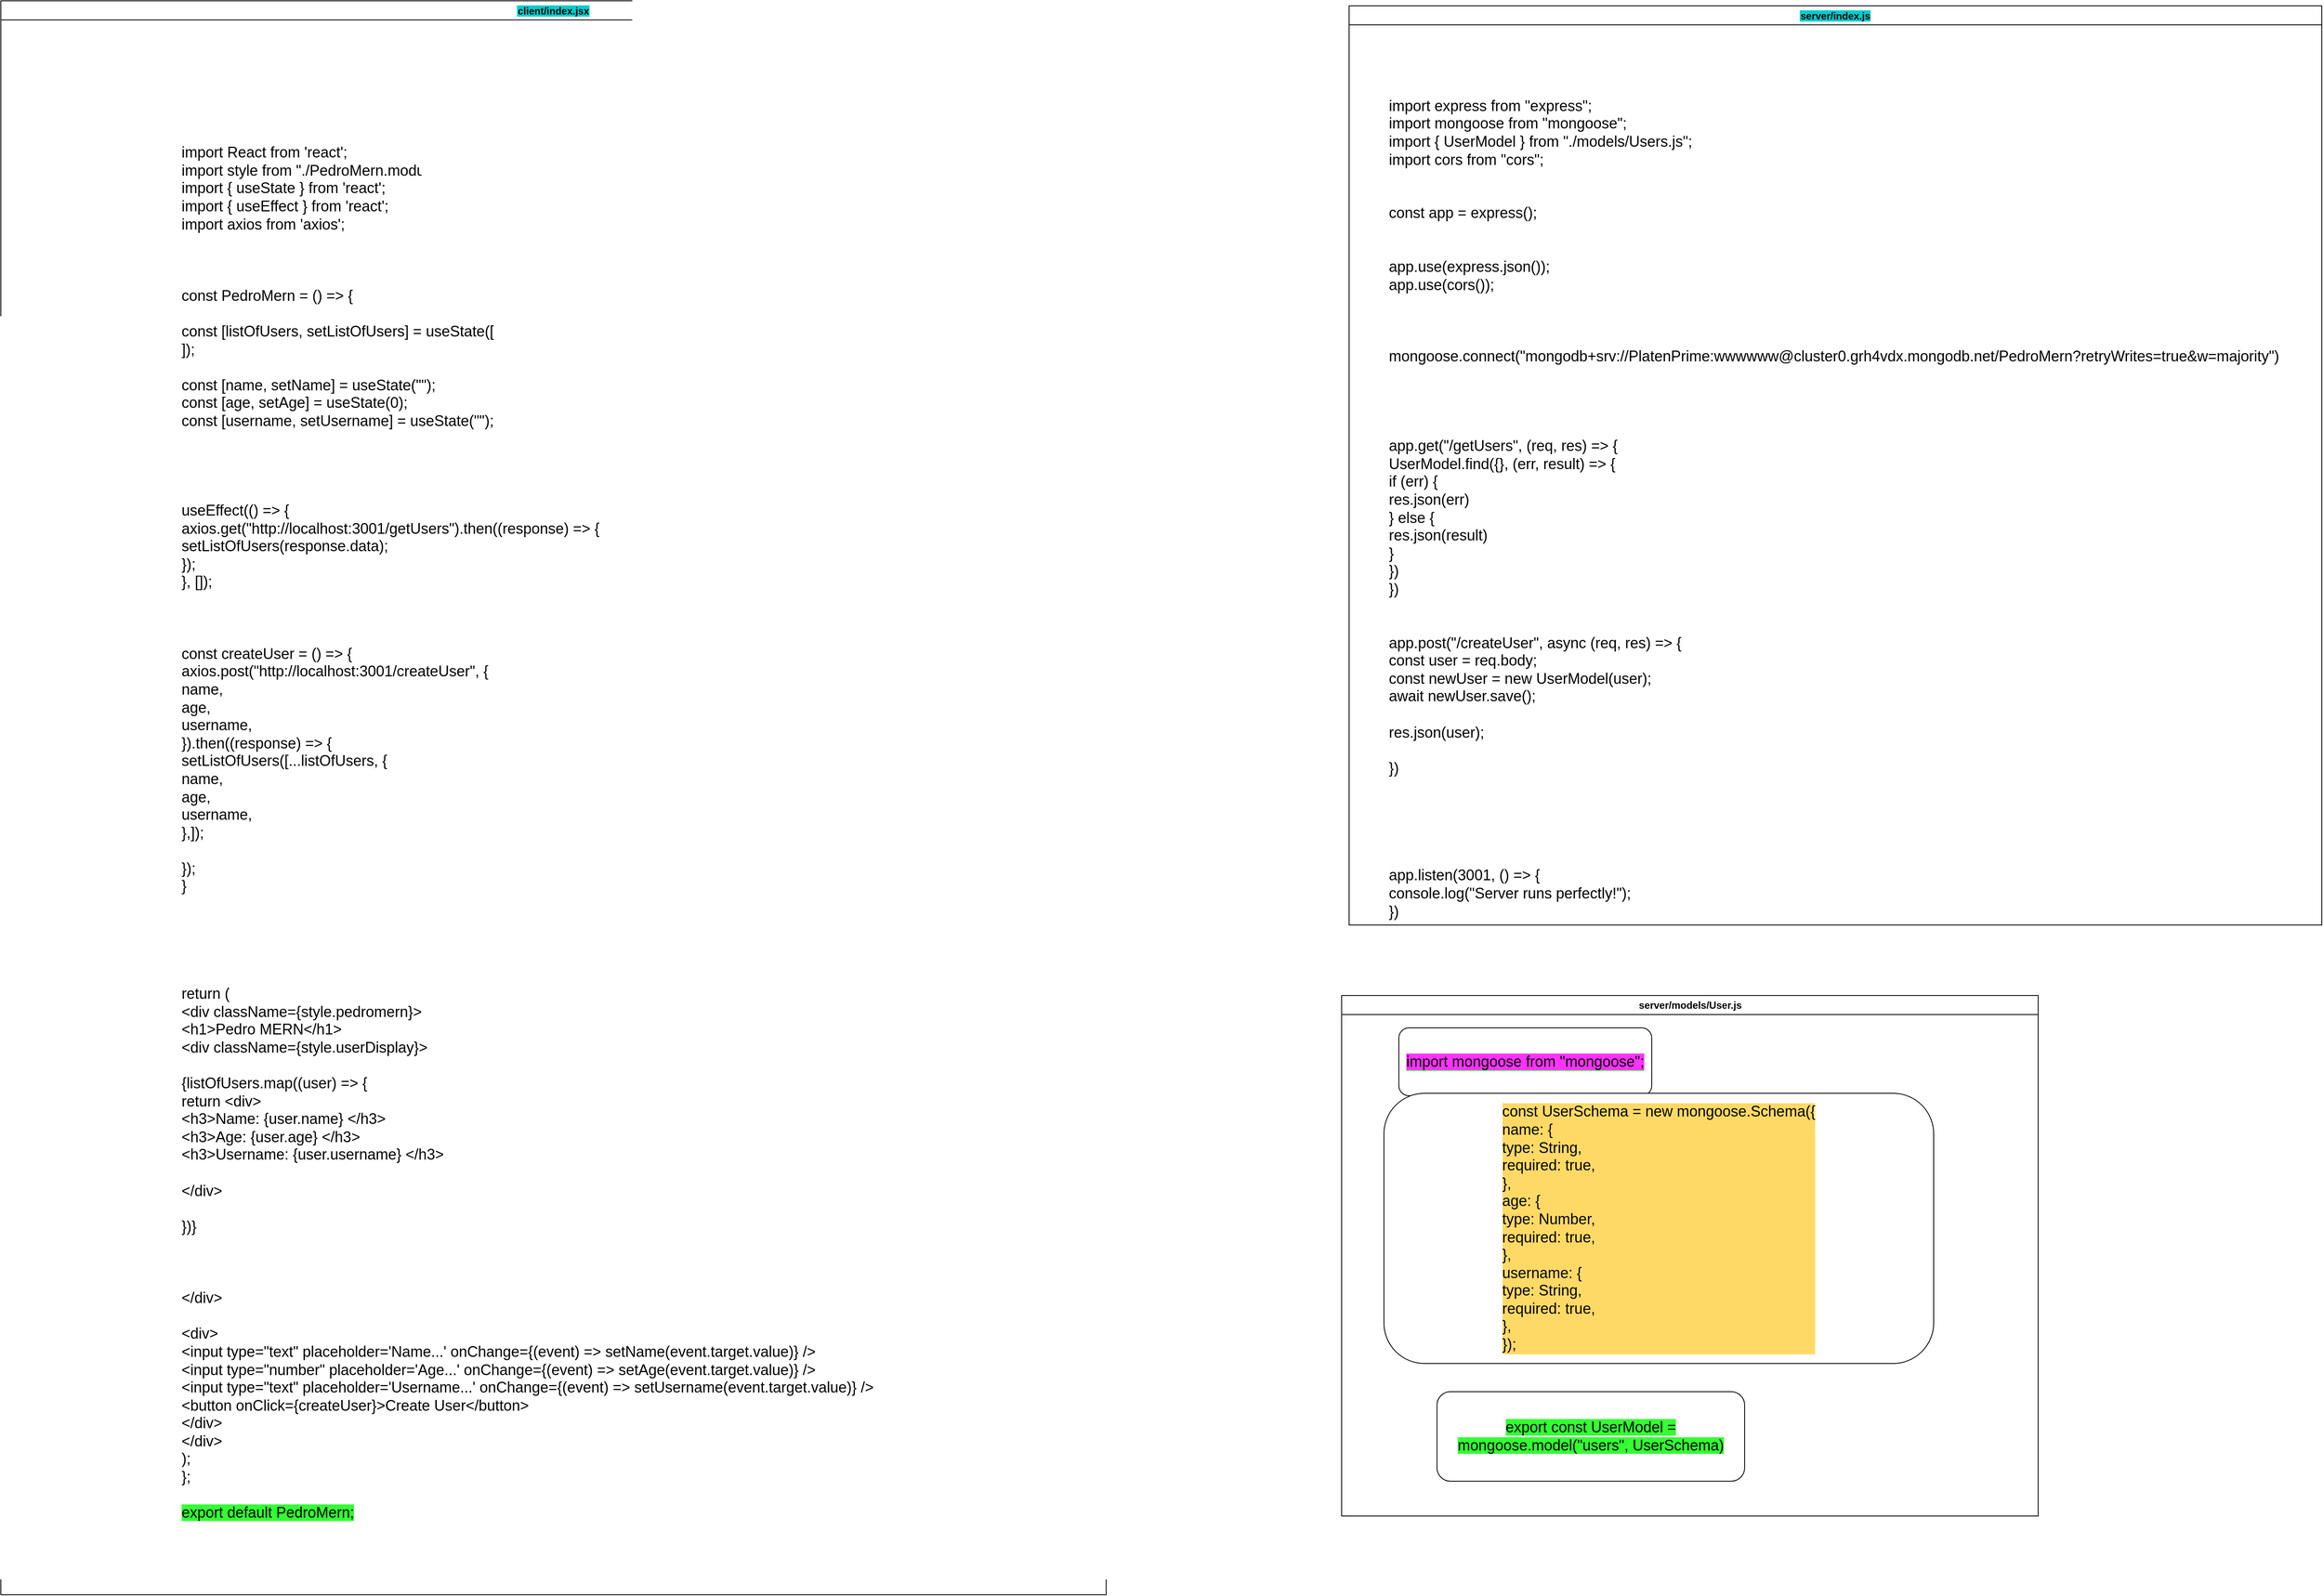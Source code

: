 <mxfile version="20.2.5" type="github">
  <diagram id="KioEcsuCj0JwU_afDKcz" name="Страница 1">
    <mxGraphModel dx="3852" dy="4631" grid="0" gridSize="10" guides="1" tooltips="1" connect="1" arrows="1" fold="1" page="1" pageScale="1" pageWidth="827" pageHeight="1169" math="0" shadow="0">
      <root>
        <mxCell id="0" />
        <mxCell id="1" parent="0" />
        <mxCell id="dEeaZ9QsUm1AKJYpGZG4-4" value="server/index.js" style="swimlane;labelBackgroundColor=#00CCCC;html=0;" vertex="1" parent="1">
          <mxGeometry x="86" y="-2561" width="1173" height="1109" as="geometry">
            <mxRectangle x="920" y="-2040" width="119" height="26" as="alternateBounds" />
          </mxGeometry>
        </mxCell>
        <mxCell id="dEeaZ9QsUm1AKJYpGZG4-20" value="&lt;div&gt;import express from &quot;express&quot;;&lt;/div&gt;&lt;div&gt;import mongoose from &quot;mongoose&quot;;&lt;/div&gt;&lt;div&gt;import { UserModel } from &quot;./models/Users.js&quot;;&lt;/div&gt;&lt;div&gt;import cors from &quot;cors&quot;;&lt;/div&gt;&lt;div&gt;&lt;br&gt;&lt;/div&gt;&lt;div&gt;&lt;br&gt;&lt;/div&gt;&lt;div&gt;const app = express();&lt;/div&gt;&lt;div&gt;&lt;br&gt;&lt;/div&gt;&lt;div&gt;&lt;br&gt;&lt;/div&gt;&lt;div&gt;app.use(express.json());&lt;/div&gt;&lt;div&gt;app.use(cors());&lt;/div&gt;&lt;div&gt;&lt;br&gt;&lt;/div&gt;&lt;div&gt;&lt;br&gt;&lt;/div&gt;&lt;div&gt;&lt;br&gt;&lt;/div&gt;&lt;div&gt;mongoose.connect(&quot;mongodb+srv://PlatenPrime:wwwwww@cluster0.grh4vdx.mongodb.net/PedroMern?retryWrites=true&amp;amp;w=majority&quot;)&lt;/div&gt;&lt;div&gt;&lt;br&gt;&lt;/div&gt;&lt;div&gt;&lt;br&gt;&lt;/div&gt;&lt;div&gt;&lt;br&gt;&lt;/div&gt;&lt;div&gt;&lt;br&gt;&lt;/div&gt;&lt;div&gt;app.get(&quot;/getUsers&quot;, (req, res) =&amp;gt; {&lt;/div&gt;&lt;div&gt;&lt;span style=&quot;&quot;&gt;	&lt;/span&gt;UserModel.find({}, (err, result) =&amp;gt; {&lt;/div&gt;&lt;div&gt;&lt;span style=&quot;&quot;&gt;		&lt;/span&gt;if (err) {&lt;/div&gt;&lt;div&gt;&lt;span style=&quot;&quot;&gt;			&lt;/span&gt;res.json(err)&lt;/div&gt;&lt;div&gt;&lt;span style=&quot;&quot;&gt;		&lt;/span&gt;} else {&lt;/div&gt;&lt;div&gt;&lt;span style=&quot;&quot;&gt;			&lt;/span&gt;res.json(result)&lt;/div&gt;&lt;div&gt;&lt;span style=&quot;&quot;&gt;		&lt;/span&gt;}&lt;/div&gt;&lt;div&gt;&lt;span style=&quot;&quot;&gt;	&lt;/span&gt;})&lt;/div&gt;&lt;div&gt;})&lt;/div&gt;&lt;div&gt;&lt;br&gt;&lt;/div&gt;&lt;div&gt;&lt;br&gt;&lt;/div&gt;&lt;div&gt;app.post(&quot;/createUser&quot;, async (req, res) =&amp;gt; {&lt;/div&gt;&lt;div&gt;&lt;span style=&quot;&quot;&gt;	&lt;/span&gt;const user = req.body;&lt;/div&gt;&lt;div&gt;&lt;span style=&quot;&quot;&gt;	&lt;/span&gt;const newUser = new UserModel(user);&lt;/div&gt;&lt;div&gt;&lt;span style=&quot;&quot;&gt;	&lt;/span&gt;await newUser.save();&lt;/div&gt;&lt;div&gt;&lt;br&gt;&lt;/div&gt;&lt;div&gt;&lt;span style=&quot;&quot;&gt;	&lt;/span&gt;res.json(user);&lt;/div&gt;&lt;div&gt;&lt;br&gt;&lt;/div&gt;&lt;div&gt;})&lt;/div&gt;&lt;div&gt;&lt;br&gt;&lt;/div&gt;&lt;div&gt;&lt;br&gt;&lt;/div&gt;&lt;div&gt;&lt;br&gt;&lt;/div&gt;&lt;div&gt;&lt;br&gt;&lt;/div&gt;&lt;div&gt;&lt;br&gt;&lt;/div&gt;&lt;div&gt;app.listen(3001, () =&amp;gt; {&lt;/div&gt;&lt;div&gt;&lt;span style=&quot;&quot;&gt;	&lt;/span&gt;console.log(&quot;Server runs perfectly!&quot;);&lt;/div&gt;&lt;div style=&quot;&quot;&gt;})&lt;/div&gt;" style="text;html=1;align=left;verticalAlign=middle;resizable=0;points=[];autosize=1;strokeColor=none;fillColor=none;fontSize=18;" vertex="1" parent="dEeaZ9QsUm1AKJYpGZG4-4">
          <mxGeometry x="46" y="104" width="1092" height="1005" as="geometry" />
        </mxCell>
        <mxCell id="dEeaZ9QsUm1AKJYpGZG4-9" value="client/index.jsx" style="swimlane;labelBackgroundColor=#00CCCC;html=0;" vertex="1" parent="1">
          <mxGeometry x="-1540" y="-2567" width="1333" height="1923" as="geometry" />
        </mxCell>
        <mxCell id="dEeaZ9QsUm1AKJYpGZG4-19" value="&lt;div style=&quot;font-size: 18px;&quot;&gt;import React from &#39;react&#39;;&lt;/div&gt;&lt;div style=&quot;font-size: 18px;&quot;&gt;import style from &quot;./PedroMern.module.css&quot;;&lt;/div&gt;&lt;div style=&quot;font-size: 18px;&quot;&gt;import { useState } from &#39;react&#39;;&lt;/div&gt;&lt;div style=&quot;font-size: 18px;&quot;&gt;import { useEffect } from &#39;react&#39;;&lt;/div&gt;&lt;div style=&quot;font-size: 18px;&quot;&gt;import axios from &#39;axios&#39;;&lt;/div&gt;&lt;div style=&quot;font-size: 18px;&quot;&gt;&lt;br style=&quot;font-size: 18px;&quot;&gt;&lt;/div&gt;&lt;div style=&quot;font-size: 18px;&quot;&gt;&lt;br style=&quot;font-size: 18px;&quot;&gt;&lt;/div&gt;&lt;div style=&quot;font-size: 18px;&quot;&gt;&lt;br style=&quot;font-size: 18px;&quot;&gt;&lt;/div&gt;&lt;div style=&quot;font-size: 18px;&quot;&gt;const PedroMern = () =&amp;gt; {&lt;/div&gt;&lt;div style=&quot;font-size: 18px;&quot;&gt;&lt;br style=&quot;font-size: 18px;&quot;&gt;&lt;/div&gt;&lt;div style=&quot;font-size: 18px;&quot;&gt;&lt;span style=&quot;font-size: 18px;&quot;&gt;	&lt;/span&gt;const [listOfUsers, setListOfUsers] = useState([&lt;/div&gt;&lt;div style=&quot;font-size: 18px;&quot;&gt;&lt;span style=&quot;font-size: 18px;&quot;&gt;	&lt;/span&gt;]);&lt;/div&gt;&lt;div style=&quot;font-size: 18px;&quot;&gt;&lt;br style=&quot;font-size: 18px;&quot;&gt;&lt;/div&gt;&lt;div style=&quot;font-size: 18px;&quot;&gt;&lt;span style=&quot;font-size: 18px;&quot;&gt;	&lt;/span&gt;const [name, setName] = useState(&quot;&quot;);&lt;/div&gt;&lt;div style=&quot;font-size: 18px;&quot;&gt;&lt;span style=&quot;font-size: 18px;&quot;&gt;	&lt;/span&gt;const [age, setAge] = useState(0);&lt;/div&gt;&lt;div style=&quot;font-size: 18px;&quot;&gt;&lt;span style=&quot;font-size: 18px;&quot;&gt;	&lt;/span&gt;const [username, setUsername] = useState(&quot;&quot;);&lt;/div&gt;&lt;div style=&quot;font-size: 18px;&quot;&gt;&lt;br style=&quot;font-size: 18px;&quot;&gt;&lt;/div&gt;&lt;div style=&quot;font-size: 18px;&quot;&gt;&lt;br style=&quot;font-size: 18px;&quot;&gt;&lt;/div&gt;&lt;div style=&quot;font-size: 18px;&quot;&gt;&lt;br style=&quot;font-size: 18px;&quot;&gt;&lt;/div&gt;&lt;div style=&quot;font-size: 18px;&quot;&gt;&lt;br style=&quot;font-size: 18px;&quot;&gt;&lt;/div&gt;&lt;div style=&quot;font-size: 18px;&quot;&gt;&lt;span style=&quot;font-size: 18px;&quot;&gt;	&lt;/span&gt;useEffect(() =&amp;gt; {&lt;/div&gt;&lt;div style=&quot;font-size: 18px;&quot;&gt;&lt;span style=&quot;font-size: 18px;&quot;&gt;		&lt;/span&gt;axios.get(&quot;http://localhost:3001/getUsers&quot;).then((response) =&amp;gt; {&lt;/div&gt;&lt;div style=&quot;font-size: 18px;&quot;&gt;&lt;span style=&quot;font-size: 18px;&quot;&gt;			&lt;/span&gt;setListOfUsers(response.data);&lt;/div&gt;&lt;div style=&quot;font-size: 18px;&quot;&gt;&lt;span style=&quot;font-size: 18px;&quot;&gt;		&lt;/span&gt;});&lt;/div&gt;&lt;div style=&quot;font-size: 18px;&quot;&gt;&lt;span style=&quot;font-size: 18px;&quot;&gt;	&lt;/span&gt;}, []);&lt;/div&gt;&lt;div style=&quot;font-size: 18px;&quot;&gt;&lt;br style=&quot;font-size: 18px;&quot;&gt;&lt;/div&gt;&lt;div style=&quot;font-size: 18px;&quot;&gt;&lt;br style=&quot;font-size: 18px;&quot;&gt;&lt;/div&gt;&lt;div style=&quot;font-size: 18px;&quot;&gt;&lt;br style=&quot;font-size: 18px;&quot;&gt;&lt;/div&gt;&lt;div style=&quot;font-size: 18px;&quot;&gt;&lt;span style=&quot;font-size: 18px;&quot;&gt;	&lt;/span&gt;const createUser = () =&amp;gt; {&lt;/div&gt;&lt;div style=&quot;font-size: 18px;&quot;&gt;&lt;span style=&quot;font-size: 18px;&quot;&gt;		&lt;/span&gt;axios.post(&quot;http://localhost:3001/createUser&quot;, {&lt;/div&gt;&lt;div style=&quot;font-size: 18px;&quot;&gt;&lt;span style=&quot;font-size: 18px;&quot;&gt;			&lt;/span&gt;name,&lt;/div&gt;&lt;div style=&quot;font-size: 18px;&quot;&gt;&lt;span style=&quot;font-size: 18px;&quot;&gt;			&lt;/span&gt;age,&lt;/div&gt;&lt;div style=&quot;font-size: 18px;&quot;&gt;&lt;span style=&quot;font-size: 18px;&quot;&gt;			&lt;/span&gt;username,&lt;/div&gt;&lt;div style=&quot;font-size: 18px;&quot;&gt;&lt;span style=&quot;font-size: 18px;&quot;&gt;		&lt;/span&gt;}).then((response) =&amp;gt; {&lt;/div&gt;&lt;div style=&quot;font-size: 18px;&quot;&gt;&lt;span style=&quot;font-size: 18px;&quot;&gt;			&lt;/span&gt;setListOfUsers([...listOfUsers, {&lt;/div&gt;&lt;div style=&quot;font-size: 18px;&quot;&gt;&lt;span style=&quot;font-size: 18px;&quot;&gt;				&lt;/span&gt;name,&lt;/div&gt;&lt;div style=&quot;font-size: 18px;&quot;&gt;&lt;span style=&quot;font-size: 18px;&quot;&gt;				&lt;/span&gt;age,&lt;/div&gt;&lt;div style=&quot;font-size: 18px;&quot;&gt;&lt;span style=&quot;font-size: 18px;&quot;&gt;				&lt;/span&gt;username,&lt;/div&gt;&lt;div style=&quot;font-size: 18px;&quot;&gt;&lt;span style=&quot;font-size: 18px;&quot;&gt;			&lt;/span&gt;},]);&lt;/div&gt;&lt;div style=&quot;font-size: 18px;&quot;&gt;&lt;br style=&quot;font-size: 18px;&quot;&gt;&lt;/div&gt;&lt;div style=&quot;font-size: 18px;&quot;&gt;&lt;span style=&quot;font-size: 18px;&quot;&gt;		&lt;/span&gt;});&lt;/div&gt;&lt;div style=&quot;font-size: 18px;&quot;&gt;&lt;span style=&quot;font-size: 18px;&quot;&gt;	&lt;/span&gt;}&lt;/div&gt;&lt;div style=&quot;font-size: 18px;&quot;&gt;&lt;br style=&quot;font-size: 18px;&quot;&gt;&lt;/div&gt;&lt;div style=&quot;font-size: 18px;&quot;&gt;&lt;br style=&quot;font-size: 18px;&quot;&gt;&lt;/div&gt;&lt;div style=&quot;font-size: 18px;&quot;&gt;&lt;br style=&quot;font-size: 18px;&quot;&gt;&lt;/div&gt;&lt;div style=&quot;font-size: 18px;&quot;&gt;&lt;br style=&quot;font-size: 18px;&quot;&gt;&lt;/div&gt;&lt;div style=&quot;font-size: 18px;&quot;&gt;&lt;br style=&quot;font-size: 18px;&quot;&gt;&lt;/div&gt;&lt;div style=&quot;font-size: 18px;&quot;&gt;&lt;span style=&quot;font-size: 18px;&quot;&gt;	&lt;/span&gt;return (&lt;/div&gt;&lt;div style=&quot;font-size: 18px;&quot;&gt;&lt;span style=&quot;font-size: 18px;&quot;&gt;		&lt;/span&gt;&amp;lt;div className={style.pedromern}&amp;gt;&lt;/div&gt;&lt;div style=&quot;font-size: 18px;&quot;&gt;&lt;span style=&quot;font-size: 18px;&quot;&gt;			&lt;/span&gt;&amp;lt;h1&amp;gt;Pedro MERN&amp;lt;/h1&amp;gt;&lt;/div&gt;&lt;div style=&quot;font-size: 18px;&quot;&gt;&lt;span style=&quot;font-size: 18px;&quot;&gt;			&lt;/span&gt;&amp;lt;div className={style.userDisplay}&amp;gt;&lt;/div&gt;&lt;div style=&quot;font-size: 18px;&quot;&gt;&lt;br style=&quot;font-size: 18px;&quot;&gt;&lt;/div&gt;&lt;div style=&quot;font-size: 18px;&quot;&gt;&lt;span style=&quot;font-size: 18px;&quot;&gt;				&lt;/span&gt;{listOfUsers.map((user) =&amp;gt; {&lt;/div&gt;&lt;div style=&quot;font-size: 18px;&quot;&gt;&lt;span style=&quot;font-size: 18px;&quot;&gt;					&lt;/span&gt;return &amp;lt;div&amp;gt;&lt;/div&gt;&lt;div style=&quot;font-size: 18px;&quot;&gt;&lt;span style=&quot;font-size: 18px;&quot;&gt;						&lt;/span&gt;&amp;lt;h3&amp;gt;Name: {user.name} &amp;lt;/h3&amp;gt;&lt;/div&gt;&lt;div style=&quot;font-size: 18px;&quot;&gt;&lt;span style=&quot;font-size: 18px;&quot;&gt;						&lt;/span&gt;&amp;lt;h3&amp;gt;Age: {user.age} &amp;lt;/h3&amp;gt;&lt;/div&gt;&lt;div style=&quot;font-size: 18px;&quot;&gt;&lt;span style=&quot;font-size: 18px;&quot;&gt;						&lt;/span&gt;&amp;lt;h3&amp;gt;Username: {user.username} &amp;lt;/h3&amp;gt;&lt;/div&gt;&lt;div style=&quot;font-size: 18px;&quot;&gt;&lt;br style=&quot;font-size: 18px;&quot;&gt;&lt;/div&gt;&lt;div style=&quot;font-size: 18px;&quot;&gt;&lt;span style=&quot;font-size: 18px;&quot;&gt;					&lt;/span&gt;&amp;lt;/div&amp;gt;&lt;/div&gt;&lt;div style=&quot;font-size: 18px;&quot;&gt;&lt;br style=&quot;font-size: 18px;&quot;&gt;&lt;/div&gt;&lt;div style=&quot;font-size: 18px;&quot;&gt;&lt;span style=&quot;font-size: 18px;&quot;&gt;				&lt;/span&gt;})}&lt;/div&gt;&lt;div style=&quot;font-size: 18px;&quot;&gt;&lt;br style=&quot;font-size: 18px;&quot;&gt;&lt;/div&gt;&lt;div style=&quot;font-size: 18px;&quot;&gt;&lt;br style=&quot;font-size: 18px;&quot;&gt;&lt;/div&gt;&lt;div style=&quot;font-size: 18px;&quot;&gt;&lt;br style=&quot;font-size: 18px;&quot;&gt;&lt;/div&gt;&lt;div style=&quot;font-size: 18px;&quot;&gt;&lt;span style=&quot;font-size: 18px;&quot;&gt;			&lt;/span&gt;&amp;lt;/div&amp;gt;&lt;/div&gt;&lt;div style=&quot;font-size: 18px;&quot;&gt;&lt;br style=&quot;font-size: 18px;&quot;&gt;&lt;/div&gt;&lt;div style=&quot;font-size: 18px;&quot;&gt;&lt;span style=&quot;font-size: 18px;&quot;&gt;			&lt;/span&gt;&amp;lt;div&amp;gt;&lt;/div&gt;&lt;div style=&quot;font-size: 18px;&quot;&gt;&lt;span style=&quot;font-size: 18px;&quot;&gt;				&lt;/span&gt;&amp;lt;input type=&quot;text&quot; placeholder=&#39;Name...&#39; onChange={(event) =&amp;gt; setName(event.target.value)} /&amp;gt;&lt;/div&gt;&lt;div style=&quot;font-size: 18px;&quot;&gt;&lt;span style=&quot;font-size: 18px;&quot;&gt;				&lt;/span&gt;&amp;lt;input type=&quot;number&quot; placeholder=&#39;Age...&#39; onChange={(event) =&amp;gt; setAge(event.target.value)} /&amp;gt;&lt;/div&gt;&lt;div style=&quot;font-size: 18px;&quot;&gt;&lt;span style=&quot;font-size: 18px;&quot;&gt;				&lt;/span&gt;&amp;lt;input type=&quot;text&quot; placeholder=&#39;Username...&#39; onChange={(event) =&amp;gt; setUsername(event.target.value)} /&amp;gt;&lt;/div&gt;&lt;div style=&quot;font-size: 18px;&quot;&gt;&lt;span style=&quot;font-size: 18px;&quot;&gt;				&lt;/span&gt;&amp;lt;button onClick={createUser}&amp;gt;Create User&amp;lt;/button&amp;gt;&lt;/div&gt;&lt;div style=&quot;font-size: 18px;&quot;&gt;&lt;span style=&quot;font-size: 18px;&quot;&gt;			&lt;/span&gt;&amp;lt;/div&amp;gt;&lt;/div&gt;&lt;div style=&quot;font-size: 18px;&quot;&gt;&lt;span style=&quot;font-size: 18px;&quot;&gt;		&lt;/span&gt;&amp;lt;/div&amp;gt;&lt;/div&gt;&lt;div style=&quot;font-size: 18px;&quot;&gt;&lt;span style=&quot;font-size: 18px;&quot;&gt;	&lt;/span&gt;);&lt;/div&gt;&lt;div style=&quot;font-size: 18px;&quot;&gt;};&lt;/div&gt;&lt;div style=&quot;font-size: 18px;&quot;&gt;&lt;br style=&quot;font-size: 18px;&quot;&gt;&lt;/div&gt;&lt;div style=&quot;font-size: 18px;&quot;&gt;&lt;span style=&quot;background-color: rgb(51, 255, 51);&quot;&gt;export default PedroMern;&lt;/span&gt;&lt;/div&gt;" style="text;html=1;align=left;verticalAlign=middle;resizable=0;points=[];autosize=1;strokeColor=none;fillColor=none;fontSize=18;" vertex="1" parent="dEeaZ9QsUm1AKJYpGZG4-9">
          <mxGeometry x="216" y="166" width="853" height="1675" as="geometry" />
        </mxCell>
        <mxCell id="dEeaZ9QsUm1AKJYpGZG4-17" value="server/models/User.js" style="swimlane;labelBackgroundColor=none;html=1;" vertex="1" parent="1">
          <mxGeometry x="77" y="-1367" width="840" height="628" as="geometry" />
        </mxCell>
        <mxCell id="dEeaZ9QsUm1AKJYpGZG4-21" value="&lt;div&gt;&lt;br&gt;&lt;/div&gt;&lt;div&gt;&lt;br&gt;&lt;/div&gt;&lt;div&gt;&lt;br&gt;&lt;/div&gt;&lt;div&gt;&lt;br&gt;&lt;/div&gt;&lt;div&gt;&lt;br&gt;&lt;/div&gt;&lt;div&gt;&lt;br&gt;&lt;/div&gt;&lt;div&gt;&lt;br&gt;&lt;/div&gt;" style="text;html=1;align=left;verticalAlign=middle;resizable=0;points=[];autosize=1;strokeColor=none;fillColor=none;fontSize=18;" vertex="1" parent="dEeaZ9QsUm1AKJYpGZG4-17">
          <mxGeometry x="51" y="202" width="18" height="163" as="geometry" />
        </mxCell>
        <mxCell id="dEeaZ9QsUm1AKJYpGZG4-22" value="&lt;span style=&quot;background-color: rgb(255, 51, 255);&quot;&gt;&lt;span style=&quot;color: rgb(0, 0, 0); font-family: Helvetica; font-size: 18px; font-style: normal; font-variant-ligatures: normal; font-variant-caps: normal; font-weight: 400; letter-spacing: normal; orphans: 2; text-align: left; text-indent: 0px; text-transform: none; widows: 2; word-spacing: 0px; -webkit-text-stroke-width: 0px; text-decoration-thickness: initial; text-decoration-style: initial; text-decoration-color: initial; float: none; display: inline !important;&quot;&gt;import mongoose from &quot;mongoose&quot;;&lt;/span&gt;&lt;br&gt;&lt;/span&gt;" style="rounded=1;whiteSpace=wrap;html=1;labelBackgroundColor=#33FF33;fontSize=18;" vertex="1" parent="dEeaZ9QsUm1AKJYpGZG4-17">
          <mxGeometry x="69" y="39" width="305" height="82" as="geometry" />
        </mxCell>
        <mxCell id="dEeaZ9QsUm1AKJYpGZG4-23" value="&lt;span style=&quot;background-color: rgb(51, 255, 51);&quot;&gt;&lt;span style=&quot;color: rgb(0, 0, 0); font-family: Helvetica; font-size: 18px; font-style: normal; font-variant-ligatures: normal; font-variant-caps: normal; font-weight: 400; letter-spacing: normal; orphans: 2; text-align: left; text-indent: 0px; text-transform: none; widows: 2; word-spacing: 0px; -webkit-text-stroke-width: 0px; text-decoration-thickness: initial; text-decoration-style: initial; text-decoration-color: initial; float: none; display: inline !important;&quot;&gt;export const UserModel = mongoose.model(&quot;users&quot;, UserSchema)&lt;/span&gt;&lt;br&gt;&lt;/span&gt;" style="rounded=1;whiteSpace=wrap;html=1;labelBackgroundColor=#FFFFFF;fontSize=18;" vertex="1" parent="dEeaZ9QsUm1AKJYpGZG4-17">
          <mxGeometry x="115" y="478" width="371" height="108" as="geometry" />
        </mxCell>
        <mxCell id="dEeaZ9QsUm1AKJYpGZG4-24" value="&lt;div style=&quot;text-align: left;&quot;&gt;&lt;span style=&quot;&quot;&gt;const UserSchema = new mongoose.Schema({&lt;/span&gt;&lt;/div&gt;&lt;div style=&quot;text-align: left;&quot;&gt;&lt;span style=&quot;&quot;&gt;name: {&lt;/span&gt;&lt;/div&gt;&lt;div style=&quot;text-align: left;&quot;&gt;&lt;span style=&quot;&quot;&gt;type: String,&lt;/span&gt;&lt;/div&gt;&lt;div style=&quot;text-align: left;&quot;&gt;&lt;span style=&quot;&quot;&gt;required: true,&lt;/span&gt;&lt;/div&gt;&lt;div style=&quot;text-align: left;&quot;&gt;&lt;span style=&quot;&quot;&gt;},&lt;/span&gt;&lt;/div&gt;&lt;div style=&quot;text-align: left;&quot;&gt;&lt;span style=&quot;&quot;&gt;age: {&lt;/span&gt;&lt;/div&gt;&lt;div style=&quot;text-align: left;&quot;&gt;&lt;span style=&quot;&quot;&gt;type: Number,&lt;/span&gt;&lt;/div&gt;&lt;div style=&quot;text-align: left;&quot;&gt;&lt;span style=&quot;&quot;&gt;required: true,&lt;/span&gt;&lt;/div&gt;&lt;div style=&quot;text-align: left;&quot;&gt;&lt;span style=&quot;&quot;&gt;},&lt;/span&gt;&lt;/div&gt;&lt;div style=&quot;text-align: left;&quot;&gt;&lt;span style=&quot;&quot;&gt;username: {&lt;/span&gt;&lt;/div&gt;&lt;div style=&quot;text-align: left;&quot;&gt;&lt;span style=&quot;&quot;&gt;type: String,&lt;/span&gt;&lt;/div&gt;&lt;div style=&quot;text-align: left;&quot;&gt;&lt;span style=&quot;&quot;&gt;required: true,&lt;/span&gt;&lt;/div&gt;&lt;div style=&quot;text-align: left;&quot;&gt;&lt;span style=&quot;&quot;&gt;},&lt;/span&gt;&lt;/div&gt;&lt;div style=&quot;text-align: left;&quot;&gt;&lt;span style=&quot;&quot;&gt;});&lt;/span&gt;&lt;/div&gt;" style="rounded=1;whiteSpace=wrap;html=1;labelBackgroundColor=#FFD966;fontSize=18;" vertex="1" parent="dEeaZ9QsUm1AKJYpGZG4-17">
          <mxGeometry x="51" y="118" width="663" height="326" as="geometry" />
        </mxCell>
      </root>
    </mxGraphModel>
  </diagram>
</mxfile>

